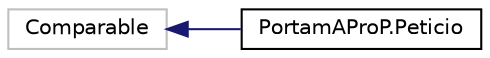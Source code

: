 digraph "Graphical Class Hierarchy"
{
  edge [fontname="Helvetica",fontsize="10",labelfontname="Helvetica",labelfontsize="10"];
  node [fontname="Helvetica",fontsize="10",shape=record];
  rankdir="LR";
  Node16 [label="Comparable",height=0.2,width=0.4,color="grey75", fillcolor="white", style="filled"];
  Node16 -> Node0 [dir="back",color="midnightblue",fontsize="10",style="solid",fontname="Helvetica"];
  Node0 [label="PortamAProP.Peticio",height=0.2,width=0.4,color="black", fillcolor="white", style="filled",URL="$class_portam_a_pro_p_1_1_peticio.html",tooltip="Classe encarregada de guardar informacio sobre les peticions. "];
}
